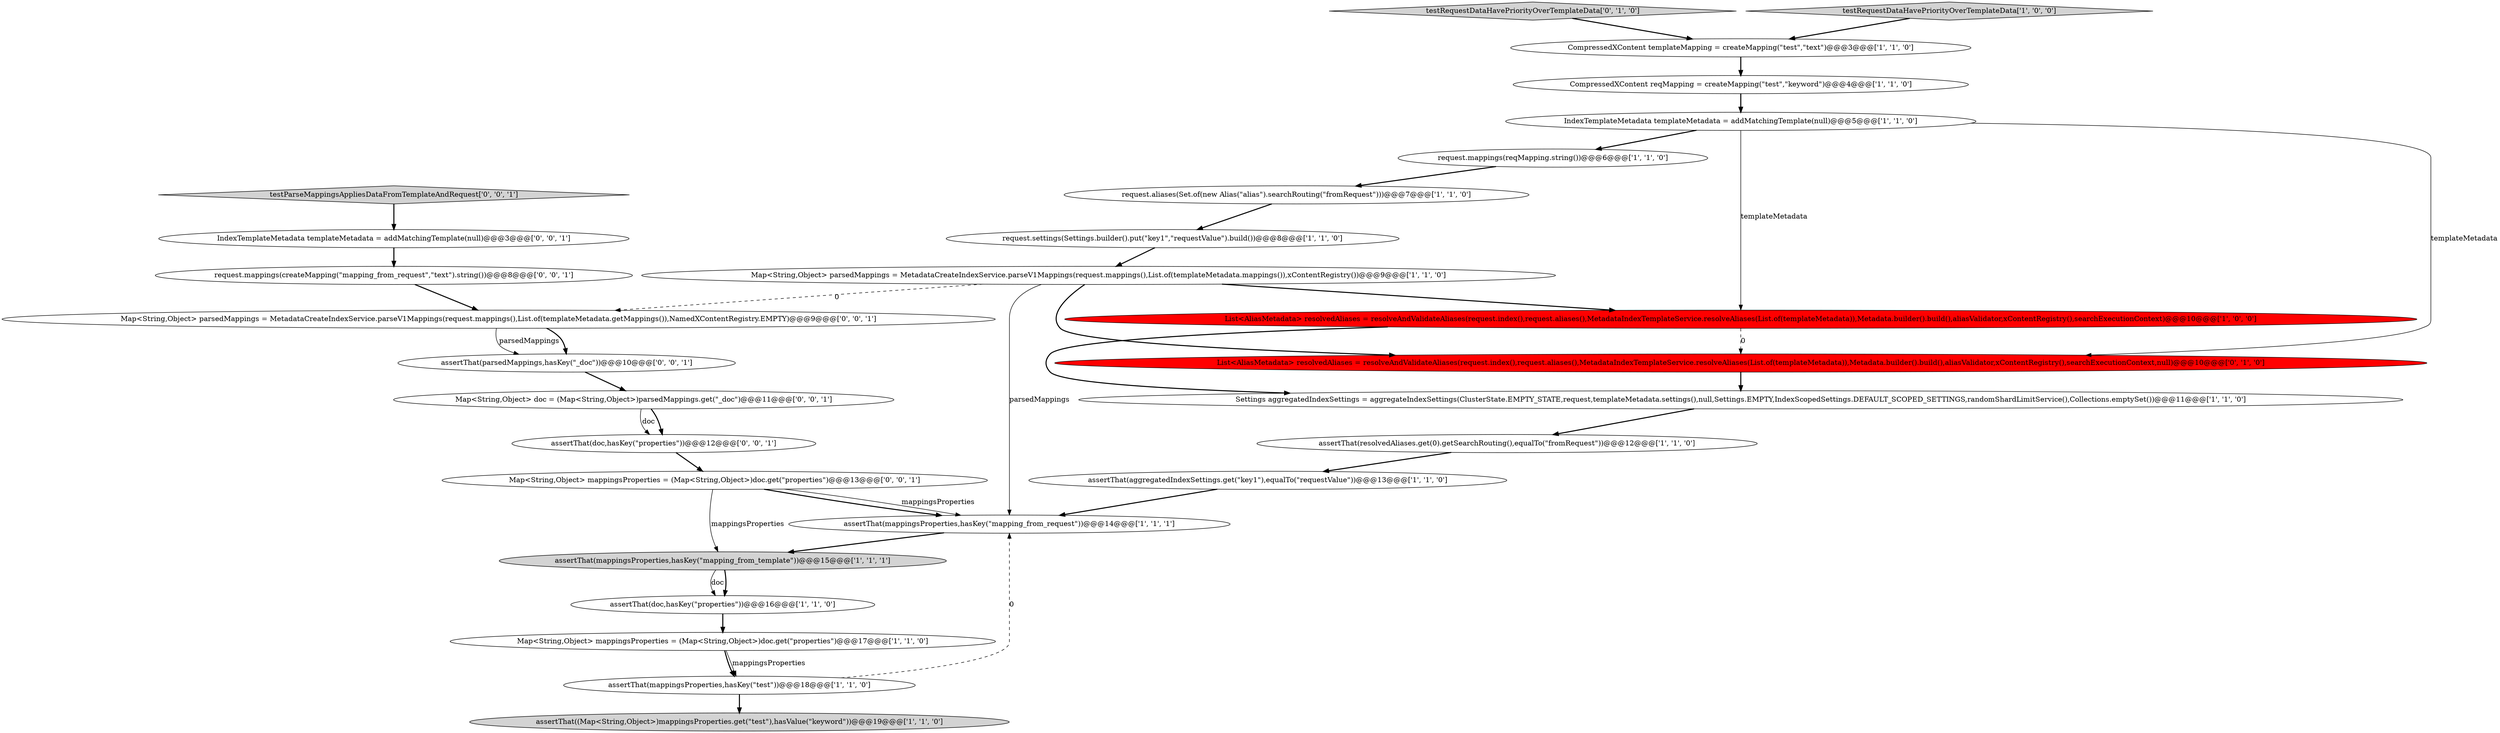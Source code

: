 digraph {
2 [style = filled, label = "CompressedXContent templateMapping = createMapping(\"test\",\"text\")@@@3@@@['1', '1', '0']", fillcolor = white, shape = ellipse image = "AAA0AAABBB1BBB"];
5 [style = filled, label = "assertThat(doc,hasKey(\"properties\"))@@@16@@@['1', '1', '0']", fillcolor = white, shape = ellipse image = "AAA0AAABBB1BBB"];
18 [style = filled, label = "testRequestDataHavePriorityOverTemplateData['0', '1', '0']", fillcolor = lightgray, shape = diamond image = "AAA0AAABBB2BBB"];
15 [style = filled, label = "assertThat(aggregatedIndexSettings.get(\"key1\"),equalTo(\"requestValue\"))@@@13@@@['1', '1', '0']", fillcolor = white, shape = ellipse image = "AAA0AAABBB1BBB"];
21 [style = filled, label = "assertThat(parsedMappings,hasKey(\"_doc\"))@@@10@@@['0', '0', '1']", fillcolor = white, shape = ellipse image = "AAA0AAABBB3BBB"];
13 [style = filled, label = "request.settings(Settings.builder().put(\"key1\",\"requestValue\").build())@@@8@@@['1', '1', '0']", fillcolor = white, shape = ellipse image = "AAA0AAABBB1BBB"];
12 [style = filled, label = "request.aliases(Set.of(new Alias(\"alias\").searchRouting(\"fromRequest\")))@@@7@@@['1', '1', '0']", fillcolor = white, shape = ellipse image = "AAA0AAABBB1BBB"];
14 [style = filled, label = "List<AliasMetadata> resolvedAliases = resolveAndValidateAliases(request.index(),request.aliases(),MetadataIndexTemplateService.resolveAliases(List.of(templateMetadata)),Metadata.builder().build(),aliasValidator,xContentRegistry(),searchExecutionContext)@@@10@@@['1', '0', '0']", fillcolor = red, shape = ellipse image = "AAA1AAABBB1BBB"];
1 [style = filled, label = "assertThat((Map<String,Object>)mappingsProperties.get(\"test\"),hasValue(\"keyword\"))@@@19@@@['1', '1', '0']", fillcolor = lightgray, shape = ellipse image = "AAA0AAABBB1BBB"];
3 [style = filled, label = "assertThat(mappingsProperties,hasKey(\"test\"))@@@18@@@['1', '1', '0']", fillcolor = white, shape = ellipse image = "AAA0AAABBB1BBB"];
20 [style = filled, label = "Map<String,Object> parsedMappings = MetadataCreateIndexService.parseV1Mappings(request.mappings(),List.of(templateMetadata.getMappings()),NamedXContentRegistry.EMPTY)@@@9@@@['0', '0', '1']", fillcolor = white, shape = ellipse image = "AAA0AAABBB3BBB"];
19 [style = filled, label = "List<AliasMetadata> resolvedAliases = resolveAndValidateAliases(request.index(),request.aliases(),MetadataIndexTemplateService.resolveAliases(List.of(templateMetadata)),Metadata.builder().build(),aliasValidator,xContentRegistry(),searchExecutionContext,null)@@@10@@@['0', '1', '0']", fillcolor = red, shape = ellipse image = "AAA1AAABBB2BBB"];
23 [style = filled, label = "request.mappings(createMapping(\"mapping_from_request\",\"text\").string())@@@8@@@['0', '0', '1']", fillcolor = white, shape = ellipse image = "AAA0AAABBB3BBB"];
8 [style = filled, label = "Map<String,Object> mappingsProperties = (Map<String,Object>)doc.get(\"properties\")@@@17@@@['1', '1', '0']", fillcolor = white, shape = ellipse image = "AAA0AAABBB1BBB"];
27 [style = filled, label = "testParseMappingsAppliesDataFromTemplateAndRequest['0', '0', '1']", fillcolor = lightgray, shape = diamond image = "AAA0AAABBB3BBB"];
10 [style = filled, label = "Map<String,Object> parsedMappings = MetadataCreateIndexService.parseV1Mappings(request.mappings(),List.of(templateMetadata.mappings()),xContentRegistry())@@@9@@@['1', '1', '0']", fillcolor = white, shape = ellipse image = "AAA0AAABBB1BBB"];
9 [style = filled, label = "testRequestDataHavePriorityOverTemplateData['1', '0', '0']", fillcolor = lightgray, shape = diamond image = "AAA0AAABBB1BBB"];
0 [style = filled, label = "assertThat(mappingsProperties,hasKey(\"mapping_from_request\"))@@@14@@@['1', '1', '1']", fillcolor = white, shape = ellipse image = "AAA0AAABBB1BBB"];
26 [style = filled, label = "Map<String,Object> mappingsProperties = (Map<String,Object>)doc.get(\"properties\")@@@13@@@['0', '0', '1']", fillcolor = white, shape = ellipse image = "AAA0AAABBB3BBB"];
24 [style = filled, label = "Map<String,Object> doc = (Map<String,Object>)parsedMappings.get(\"_doc\")@@@11@@@['0', '0', '1']", fillcolor = white, shape = ellipse image = "AAA0AAABBB3BBB"];
22 [style = filled, label = "IndexTemplateMetadata templateMetadata = addMatchingTemplate(null)@@@3@@@['0', '0', '1']", fillcolor = white, shape = ellipse image = "AAA0AAABBB3BBB"];
7 [style = filled, label = "assertThat(resolvedAliases.get(0).getSearchRouting(),equalTo(\"fromRequest\"))@@@12@@@['1', '1', '0']", fillcolor = white, shape = ellipse image = "AAA0AAABBB1BBB"];
17 [style = filled, label = "request.mappings(reqMapping.string())@@@6@@@['1', '1', '0']", fillcolor = white, shape = ellipse image = "AAA0AAABBB1BBB"];
6 [style = filled, label = "Settings aggregatedIndexSettings = aggregateIndexSettings(ClusterState.EMPTY_STATE,request,templateMetadata.settings(),null,Settings.EMPTY,IndexScopedSettings.DEFAULT_SCOPED_SETTINGS,randomShardLimitService(),Collections.emptySet())@@@11@@@['1', '1', '0']", fillcolor = white, shape = ellipse image = "AAA0AAABBB1BBB"];
25 [style = filled, label = "assertThat(doc,hasKey(\"properties\"))@@@12@@@['0', '0', '1']", fillcolor = white, shape = ellipse image = "AAA0AAABBB3BBB"];
11 [style = filled, label = "assertThat(mappingsProperties,hasKey(\"mapping_from_template\"))@@@15@@@['1', '1', '1']", fillcolor = lightgray, shape = ellipse image = "AAA0AAABBB1BBB"];
16 [style = filled, label = "IndexTemplateMetadata templateMetadata = addMatchingTemplate(null)@@@5@@@['1', '1', '0']", fillcolor = white, shape = ellipse image = "AAA0AAABBB1BBB"];
4 [style = filled, label = "CompressedXContent reqMapping = createMapping(\"test\",\"keyword\")@@@4@@@['1', '1', '0']", fillcolor = white, shape = ellipse image = "AAA0AAABBB1BBB"];
13->10 [style = bold, label=""];
5->8 [style = bold, label=""];
23->20 [style = bold, label=""];
3->1 [style = bold, label=""];
10->14 [style = bold, label=""];
9->2 [style = bold, label=""];
10->19 [style = bold, label=""];
8->3 [style = bold, label=""];
0->11 [style = bold, label=""];
20->21 [style = solid, label="parsedMappings"];
16->14 [style = solid, label="templateMetadata"];
21->24 [style = bold, label=""];
16->17 [style = bold, label=""];
18->2 [style = bold, label=""];
19->6 [style = bold, label=""];
2->4 [style = bold, label=""];
22->23 [style = bold, label=""];
27->22 [style = bold, label=""];
20->21 [style = bold, label=""];
12->13 [style = bold, label=""];
11->5 [style = bold, label=""];
26->0 [style = bold, label=""];
26->0 [style = solid, label="mappingsProperties"];
17->12 [style = bold, label=""];
16->19 [style = solid, label="templateMetadata"];
8->3 [style = solid, label="mappingsProperties"];
24->25 [style = bold, label=""];
15->0 [style = bold, label=""];
25->26 [style = bold, label=""];
24->25 [style = solid, label="doc"];
7->15 [style = bold, label=""];
10->20 [style = dashed, label="0"];
14->19 [style = dashed, label="0"];
10->0 [style = solid, label="parsedMappings"];
6->7 [style = bold, label=""];
11->5 [style = solid, label="doc"];
26->11 [style = solid, label="mappingsProperties"];
3->0 [style = dashed, label="0"];
14->6 [style = bold, label=""];
4->16 [style = bold, label=""];
}
